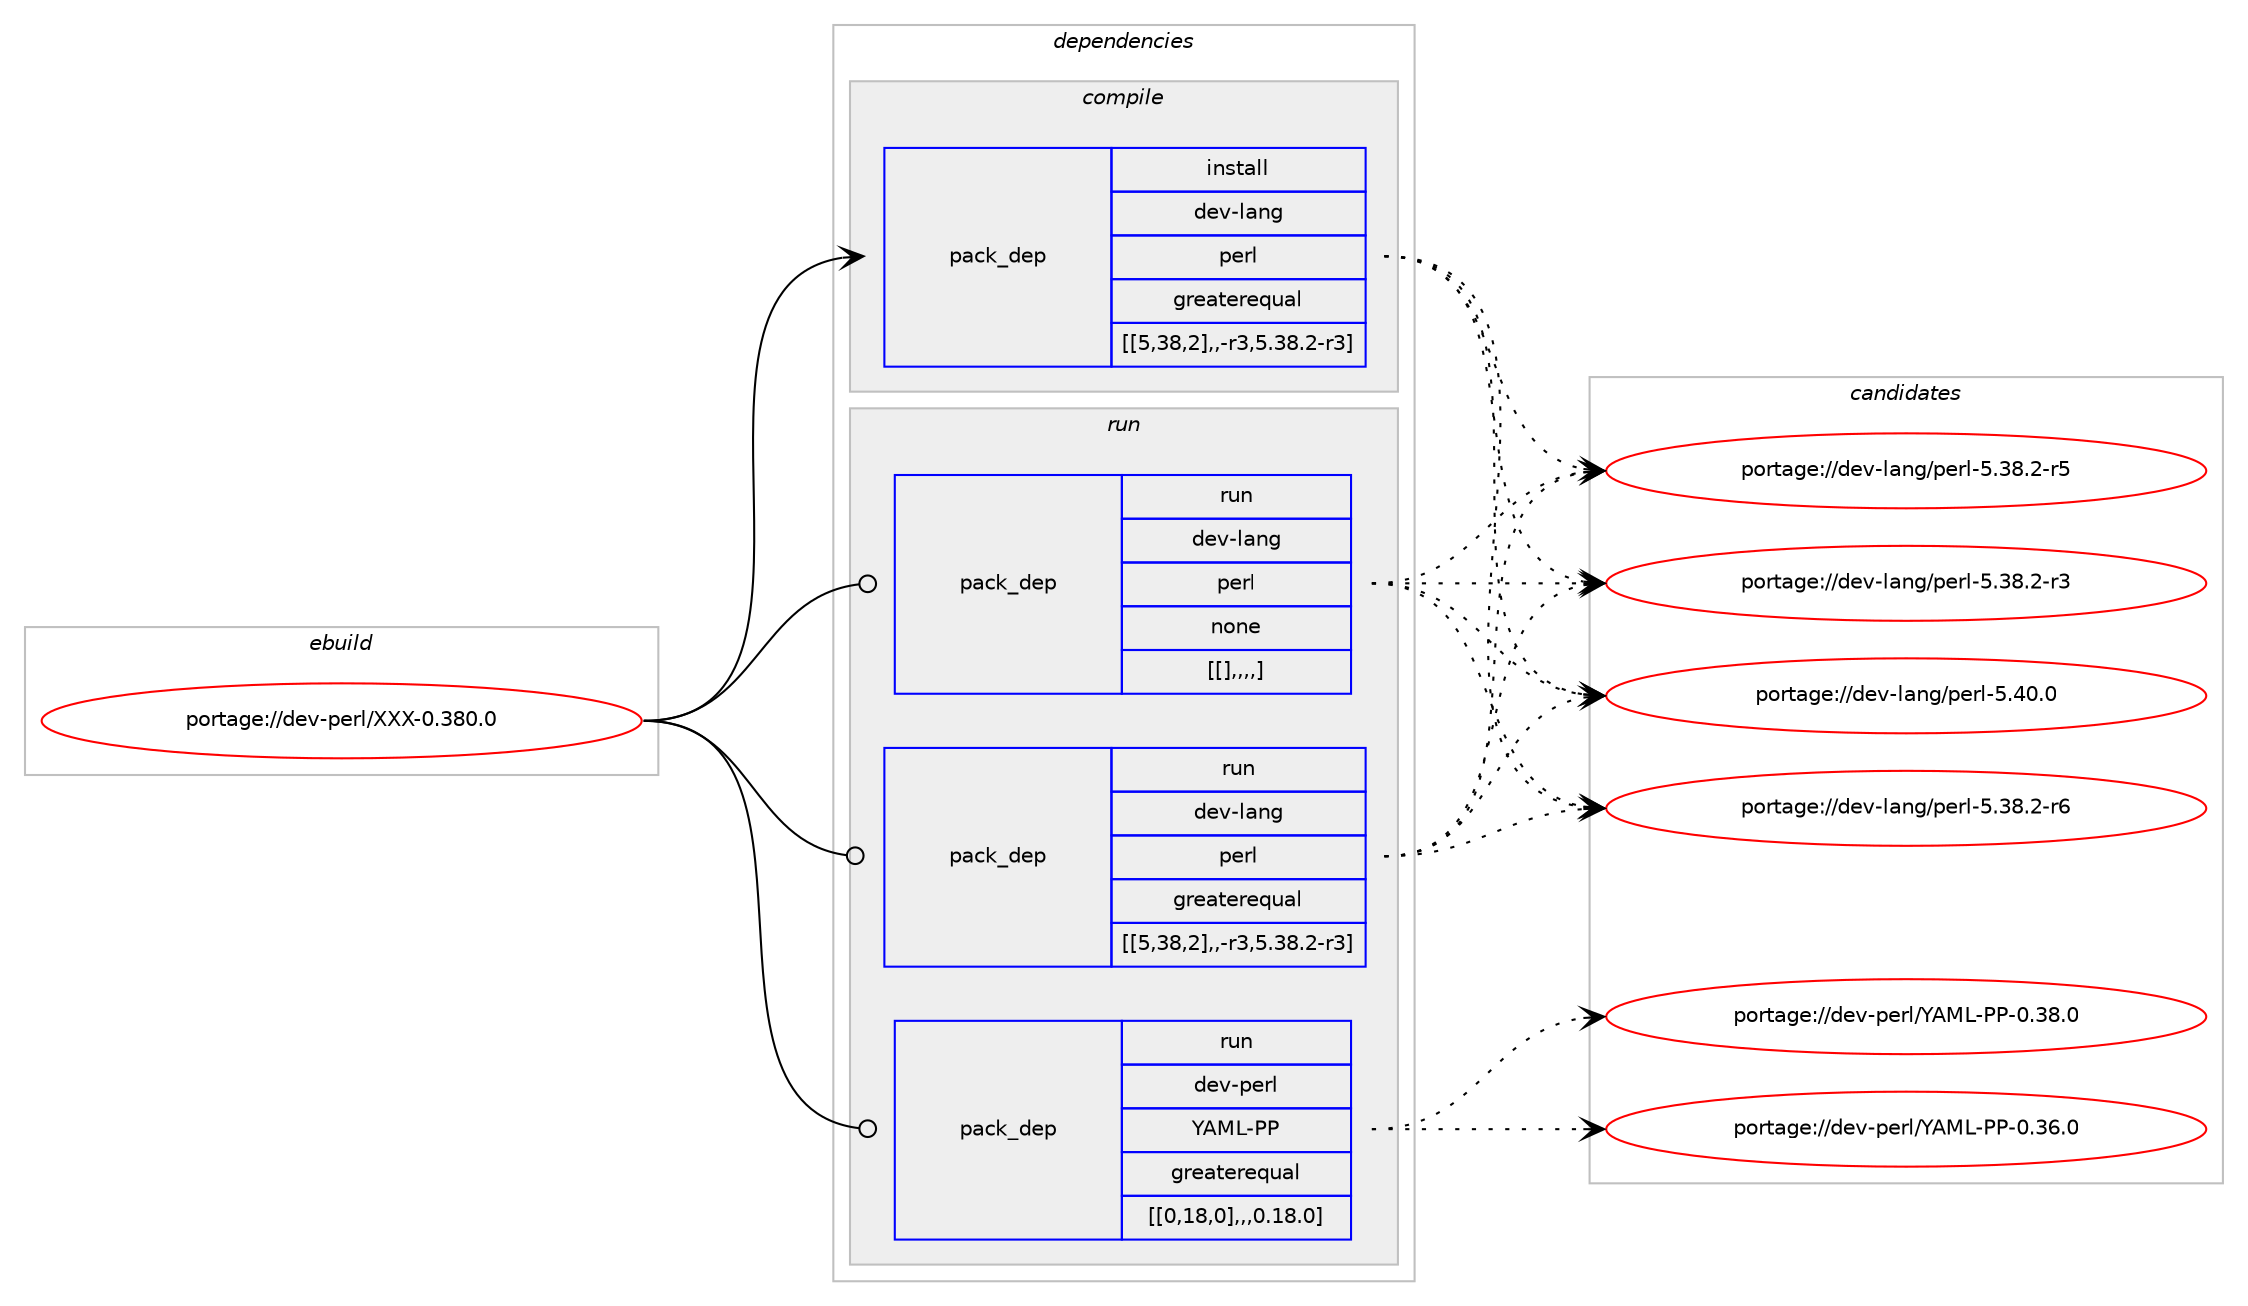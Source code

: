 digraph prolog {

# *************
# Graph options
# *************

newrank=true;
concentrate=true;
compound=true;
graph [rankdir=LR,fontname=Helvetica,fontsize=10,ranksep=1.5];#, ranksep=2.5, nodesep=0.2];
edge  [arrowhead=vee];
node  [fontname=Helvetica,fontsize=10];

# **********
# The ebuild
# **********

subgraph cluster_leftcol {
color=gray;
label=<<i>ebuild</i>>;
id [label="portage://dev-perl/XXX-0.380.0", color=red, width=4, href="../dev-perl/XXX-0.380.0.svg"];
}

# ****************
# The dependencies
# ****************

subgraph cluster_midcol {
color=gray;
label=<<i>dependencies</i>>;
subgraph cluster_compile {
fillcolor="#eeeeee";
style=filled;
label=<<i>compile</i>>;
subgraph pack108511 {
dependency140818 [label=<<TABLE BORDER="0" CELLBORDER="1" CELLSPACING="0" CELLPADDING="4" WIDTH="220"><TR><TD ROWSPAN="6" CELLPADDING="30">pack_dep</TD></TR><TR><TD WIDTH="110">install</TD></TR><TR><TD>dev-lang</TD></TR><TR><TD>perl</TD></TR><TR><TD>greaterequal</TD></TR><TR><TD>[[5,38,2],,-r3,5.38.2-r3]</TD></TR></TABLE>>, shape=none, color=blue];
}
id:e -> dependency140818:w [weight=20,style="solid",arrowhead="vee"];
}
subgraph cluster_compileandrun {
fillcolor="#eeeeee";
style=filled;
label=<<i>compile and run</i>>;
}
subgraph cluster_run {
fillcolor="#eeeeee";
style=filled;
label=<<i>run</i>>;
subgraph pack108512 {
dependency140819 [label=<<TABLE BORDER="0" CELLBORDER="1" CELLSPACING="0" CELLPADDING="4" WIDTH="220"><TR><TD ROWSPAN="6" CELLPADDING="30">pack_dep</TD></TR><TR><TD WIDTH="110">run</TD></TR><TR><TD>dev-lang</TD></TR><TR><TD>perl</TD></TR><TR><TD>greaterequal</TD></TR><TR><TD>[[5,38,2],,-r3,5.38.2-r3]</TD></TR></TABLE>>, shape=none, color=blue];
}
id:e -> dependency140819:w [weight=20,style="solid",arrowhead="odot"];
subgraph pack108513 {
dependency140820 [label=<<TABLE BORDER="0" CELLBORDER="1" CELLSPACING="0" CELLPADDING="4" WIDTH="220"><TR><TD ROWSPAN="6" CELLPADDING="30">pack_dep</TD></TR><TR><TD WIDTH="110">run</TD></TR><TR><TD>dev-lang</TD></TR><TR><TD>perl</TD></TR><TR><TD>none</TD></TR><TR><TD>[[],,,,]</TD></TR></TABLE>>, shape=none, color=blue];
}
id:e -> dependency140820:w [weight=20,style="solid",arrowhead="odot"];
subgraph pack108514 {
dependency140821 [label=<<TABLE BORDER="0" CELLBORDER="1" CELLSPACING="0" CELLPADDING="4" WIDTH="220"><TR><TD ROWSPAN="6" CELLPADDING="30">pack_dep</TD></TR><TR><TD WIDTH="110">run</TD></TR><TR><TD>dev-perl</TD></TR><TR><TD>YAML-PP</TD></TR><TR><TD>greaterequal</TD></TR><TR><TD>[[0,18,0],,,0.18.0]</TD></TR></TABLE>>, shape=none, color=blue];
}
id:e -> dependency140821:w [weight=20,style="solid",arrowhead="odot"];
}
}

# **************
# The candidates
# **************

subgraph cluster_choices {
rank=same;
color=gray;
label=<<i>candidates</i>>;

subgraph choice108511 {
color=black;
nodesep=1;
choice10010111845108971101034711210111410845534652484648 [label="portage://dev-lang/perl-5.40.0", color=red, width=4,href="../dev-lang/perl-5.40.0.svg"];
choice100101118451089711010347112101114108455346515646504511454 [label="portage://dev-lang/perl-5.38.2-r6", color=red, width=4,href="../dev-lang/perl-5.38.2-r6.svg"];
choice100101118451089711010347112101114108455346515646504511453 [label="portage://dev-lang/perl-5.38.2-r5", color=red, width=4,href="../dev-lang/perl-5.38.2-r5.svg"];
choice100101118451089711010347112101114108455346515646504511451 [label="portage://dev-lang/perl-5.38.2-r3", color=red, width=4,href="../dev-lang/perl-5.38.2-r3.svg"];
dependency140818:e -> choice10010111845108971101034711210111410845534652484648:w [style=dotted,weight="100"];
dependency140818:e -> choice100101118451089711010347112101114108455346515646504511454:w [style=dotted,weight="100"];
dependency140818:e -> choice100101118451089711010347112101114108455346515646504511453:w [style=dotted,weight="100"];
dependency140818:e -> choice100101118451089711010347112101114108455346515646504511451:w [style=dotted,weight="100"];
}
subgraph choice108512 {
color=black;
nodesep=1;
choice10010111845108971101034711210111410845534652484648 [label="portage://dev-lang/perl-5.40.0", color=red, width=4,href="../dev-lang/perl-5.40.0.svg"];
choice100101118451089711010347112101114108455346515646504511454 [label="portage://dev-lang/perl-5.38.2-r6", color=red, width=4,href="../dev-lang/perl-5.38.2-r6.svg"];
choice100101118451089711010347112101114108455346515646504511453 [label="portage://dev-lang/perl-5.38.2-r5", color=red, width=4,href="../dev-lang/perl-5.38.2-r5.svg"];
choice100101118451089711010347112101114108455346515646504511451 [label="portage://dev-lang/perl-5.38.2-r3", color=red, width=4,href="../dev-lang/perl-5.38.2-r3.svg"];
dependency140819:e -> choice10010111845108971101034711210111410845534652484648:w [style=dotted,weight="100"];
dependency140819:e -> choice100101118451089711010347112101114108455346515646504511454:w [style=dotted,weight="100"];
dependency140819:e -> choice100101118451089711010347112101114108455346515646504511453:w [style=dotted,weight="100"];
dependency140819:e -> choice100101118451089711010347112101114108455346515646504511451:w [style=dotted,weight="100"];
}
subgraph choice108513 {
color=black;
nodesep=1;
choice10010111845108971101034711210111410845534652484648 [label="portage://dev-lang/perl-5.40.0", color=red, width=4,href="../dev-lang/perl-5.40.0.svg"];
choice100101118451089711010347112101114108455346515646504511454 [label="portage://dev-lang/perl-5.38.2-r6", color=red, width=4,href="../dev-lang/perl-5.38.2-r6.svg"];
choice100101118451089711010347112101114108455346515646504511453 [label="portage://dev-lang/perl-5.38.2-r5", color=red, width=4,href="../dev-lang/perl-5.38.2-r5.svg"];
choice100101118451089711010347112101114108455346515646504511451 [label="portage://dev-lang/perl-5.38.2-r3", color=red, width=4,href="../dev-lang/perl-5.38.2-r3.svg"];
dependency140820:e -> choice10010111845108971101034711210111410845534652484648:w [style=dotted,weight="100"];
dependency140820:e -> choice100101118451089711010347112101114108455346515646504511454:w [style=dotted,weight="100"];
dependency140820:e -> choice100101118451089711010347112101114108455346515646504511453:w [style=dotted,weight="100"];
dependency140820:e -> choice100101118451089711010347112101114108455346515646504511451:w [style=dotted,weight="100"];
}
subgraph choice108514 {
color=black;
nodesep=1;
choice10010111845112101114108478965777645808045484651564648 [label="portage://dev-perl/YAML-PP-0.38.0", color=red, width=4,href="../dev-perl/YAML-PP-0.38.0.svg"];
choice10010111845112101114108478965777645808045484651544648 [label="portage://dev-perl/YAML-PP-0.36.0", color=red, width=4,href="../dev-perl/YAML-PP-0.36.0.svg"];
dependency140821:e -> choice10010111845112101114108478965777645808045484651564648:w [style=dotted,weight="100"];
dependency140821:e -> choice10010111845112101114108478965777645808045484651544648:w [style=dotted,weight="100"];
}
}

}
